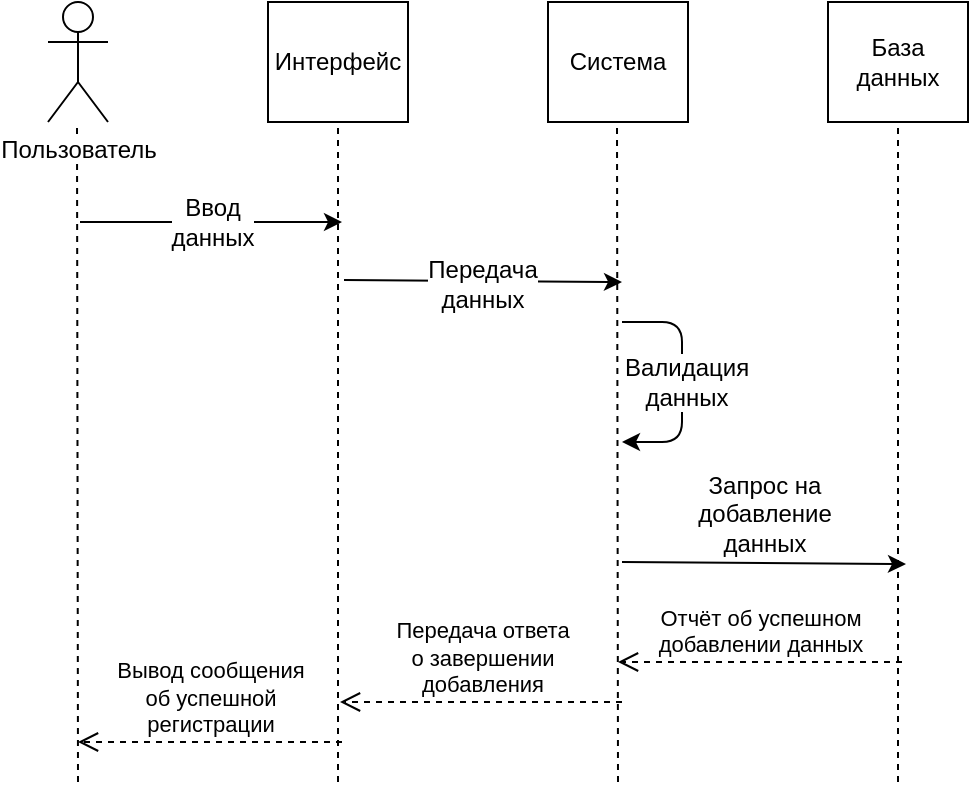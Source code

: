 <mxfile version="10.7.5" type="github"><diagram id="vODJVaY700yAkx5guiwc" name="Page-1"><mxGraphModel dx="1895" dy="694" grid="1" gridSize="10" guides="1" tooltips="1" connect="1" arrows="1" fold="1" page="1" pageScale="1" pageWidth="827" pageHeight="1169" math="0" shadow="0"><root><mxCell id="0"/><mxCell id="1" parent="0"/><mxCell id="EZ5QtGep_hrgp6llg-1K-4" value="Интерфейс" style="rounded=0;whiteSpace=wrap;html=1;" parent="1" vertex="1"><mxGeometry x="230" y="200" width="70" height="60" as="geometry"/></mxCell><mxCell id="EZ5QtGep_hrgp6llg-1K-5" value="Система" style="rounded=0;whiteSpace=wrap;html=1;" parent="1" vertex="1"><mxGeometry x="370" y="200" width="70" height="60" as="geometry"/></mxCell><mxCell id="EZ5QtGep_hrgp6llg-1K-6" value="База данных" style="rounded=0;whiteSpace=wrap;html=1;" parent="1" vertex="1"><mxGeometry x="510" y="200" width="70" height="60" as="geometry"/></mxCell><mxCell id="EZ5QtGep_hrgp6llg-1K-7" value="" style="endArrow=none;dashed=1;html=1;entryX=0.5;entryY=1;entryDx=0;entryDy=0;" parent="1" target="EZ5QtGep_hrgp6llg-1K-6" edge="1"><mxGeometry width="50" height="50" relative="1" as="geometry"><mxPoint x="545" y="590" as="sourcePoint"/><mxPoint x="150" y="300" as="targetPoint"/></mxGeometry></mxCell><mxCell id="EZ5QtGep_hrgp6llg-1K-8" value="" style="endArrow=none;dashed=1;html=1;entryX=0.5;entryY=1;entryDx=0;entryDy=0;" parent="1" edge="1"><mxGeometry width="50" height="50" relative="1" as="geometry"><mxPoint x="405" y="590" as="sourcePoint"/><mxPoint x="404.5" y="260" as="targetPoint"/></mxGeometry></mxCell><mxCell id="EZ5QtGep_hrgp6llg-1K-9" value="" style="endArrow=none;dashed=1;html=1;entryX=0.5;entryY=1;entryDx=0;entryDy=0;" parent="1" edge="1"><mxGeometry width="50" height="50" relative="1" as="geometry"><mxPoint x="265" y="590" as="sourcePoint"/><mxPoint x="265" y="260" as="targetPoint"/></mxGeometry></mxCell><mxCell id="EZ5QtGep_hrgp6llg-1K-10" value="" style="endArrow=none;dashed=1;html=1;entryX=0.5;entryY=1;entryDx=0;entryDy=0;" parent="1" edge="1"><mxGeometry width="50" height="50" relative="1" as="geometry"><mxPoint x="135" y="590" as="sourcePoint"/><mxPoint x="134.5" y="260" as="targetPoint"/></mxGeometry></mxCell><mxCell id="EZ5QtGep_hrgp6llg-1K-1" value="Пользователь&lt;br&gt;" style="shape=umlActor;verticalLabelPosition=bottom;labelBackgroundColor=#ffffff;verticalAlign=top;html=1;outlineConnect=0;" parent="1" vertex="1"><mxGeometry x="120" y="200" width="30" height="60" as="geometry"/></mxCell><mxCell id="EZ5QtGep_hrgp6llg-1K-14" value="" style="endArrow=classic;html=1;" parent="1" edge="1"><mxGeometry width="50" height="50" relative="1" as="geometry"><mxPoint x="136" y="310" as="sourcePoint"/><mxPoint x="267" y="310" as="targetPoint"/></mxGeometry></mxCell><mxCell id="EZ5QtGep_hrgp6llg-1K-15" value="Ввод&lt;br&gt;данных" style="text;html=1;resizable=0;points=[];align=center;verticalAlign=middle;labelBackgroundColor=#ffffff;" parent="EZ5QtGep_hrgp6llg-1K-14" vertex="1" connectable="0"><mxGeometry x="0.23" relative="1" as="geometry"><mxPoint x="-15" as="offset"/></mxGeometry></mxCell><mxCell id="EZ5QtGep_hrgp6llg-1K-16" value="" style="endArrow=classic;html=1;" parent="1" edge="1"><mxGeometry width="50" height="50" relative="1" as="geometry"><mxPoint x="268" y="339" as="sourcePoint"/><mxPoint x="407" y="340" as="targetPoint"/></mxGeometry></mxCell><mxCell id="EZ5QtGep_hrgp6llg-1K-17" value="Передача&lt;br&gt;данных&lt;br&gt;" style="text;html=1;resizable=0;points=[];align=center;verticalAlign=middle;labelBackgroundColor=#ffffff;" parent="EZ5QtGep_hrgp6llg-1K-16" vertex="1" connectable="0"><mxGeometry x="-0.143" y="-1" relative="1" as="geometry"><mxPoint x="9" as="offset"/></mxGeometry></mxCell><mxCell id="EZ5QtGep_hrgp6llg-1K-20" value="" style="endArrow=classic;html=1;" parent="1" edge="1"><mxGeometry width="50" height="50" relative="1" as="geometry"><mxPoint x="407" y="360" as="sourcePoint"/><mxPoint x="407" y="420" as="targetPoint"/><Array as="points"><mxPoint x="437" y="360"/><mxPoint x="437" y="420"/></Array></mxGeometry></mxCell><mxCell id="EZ5QtGep_hrgp6llg-1K-21" value="Валидация&lt;br&gt;данных&lt;br&gt;" style="text;html=1;resizable=0;points=[];align=center;verticalAlign=middle;labelBackgroundColor=#ffffff;" parent="EZ5QtGep_hrgp6llg-1K-20" vertex="1" connectable="0"><mxGeometry x="0.079" relative="1" as="geometry"><mxPoint x="2" y="-5" as="offset"/></mxGeometry></mxCell><mxCell id="EZ5QtGep_hrgp6llg-1K-22" value="" style="endArrow=classic;html=1;" parent="1" edge="1"><mxGeometry width="50" height="50" relative="1" as="geometry"><mxPoint x="407" y="480" as="sourcePoint"/><mxPoint x="549" y="481" as="targetPoint"/></mxGeometry></mxCell><mxCell id="EZ5QtGep_hrgp6llg-1K-23" value="Запрос на&lt;br&gt;добавление&lt;br&gt;данных&lt;br&gt;" style="text;html=1;resizable=0;points=[];align=center;verticalAlign=middle;labelBackgroundColor=#ffffff;" parent="EZ5QtGep_hrgp6llg-1K-22" vertex="1" connectable="0"><mxGeometry x="0.279" relative="1" as="geometry"><mxPoint x="-20" y="-25" as="offset"/></mxGeometry></mxCell><mxCell id="Bjq4tzox-YOCp2gQugxI-1" value="&lt;span&gt;Отчёт об успешном&lt;/span&gt;&lt;br&gt;&lt;span&gt;добавлении данных&lt;/span&gt;" style="html=1;verticalAlign=bottom;endArrow=open;dashed=1;endSize=8;" edge="1" parent="1"><mxGeometry relative="1" as="geometry"><mxPoint x="547" y="530" as="sourcePoint"/><mxPoint x="405" y="530" as="targetPoint"/></mxGeometry></mxCell><mxCell id="Bjq4tzox-YOCp2gQugxI-2" value="&lt;span&gt;Передача ответа&lt;/span&gt;&lt;br&gt;&lt;span&gt;о завершении&lt;/span&gt;&lt;br&gt;&lt;span&gt;добавления&lt;/span&gt;" style="html=1;verticalAlign=bottom;endArrow=open;dashed=1;endSize=8;" edge="1" parent="1"><mxGeometry relative="1" as="geometry"><mxPoint x="407" y="550" as="sourcePoint"/><mxPoint x="266" y="550" as="targetPoint"/></mxGeometry></mxCell><mxCell id="Bjq4tzox-YOCp2gQugxI-3" value="&lt;span&gt;Вывод сообщения&lt;/span&gt;&lt;br&gt;&lt;span&gt;об успешной&lt;/span&gt;&lt;br&gt;&lt;span&gt;регистрации&lt;/span&gt;" style="html=1;verticalAlign=bottom;endArrow=open;dashed=1;endSize=8;" edge="1" parent="1"><mxGeometry relative="1" as="geometry"><mxPoint x="267" y="570" as="sourcePoint"/><mxPoint x="135" y="570" as="targetPoint"/><mxPoint as="offset"/></mxGeometry></mxCell></root></mxGraphModel></diagram></mxfile>